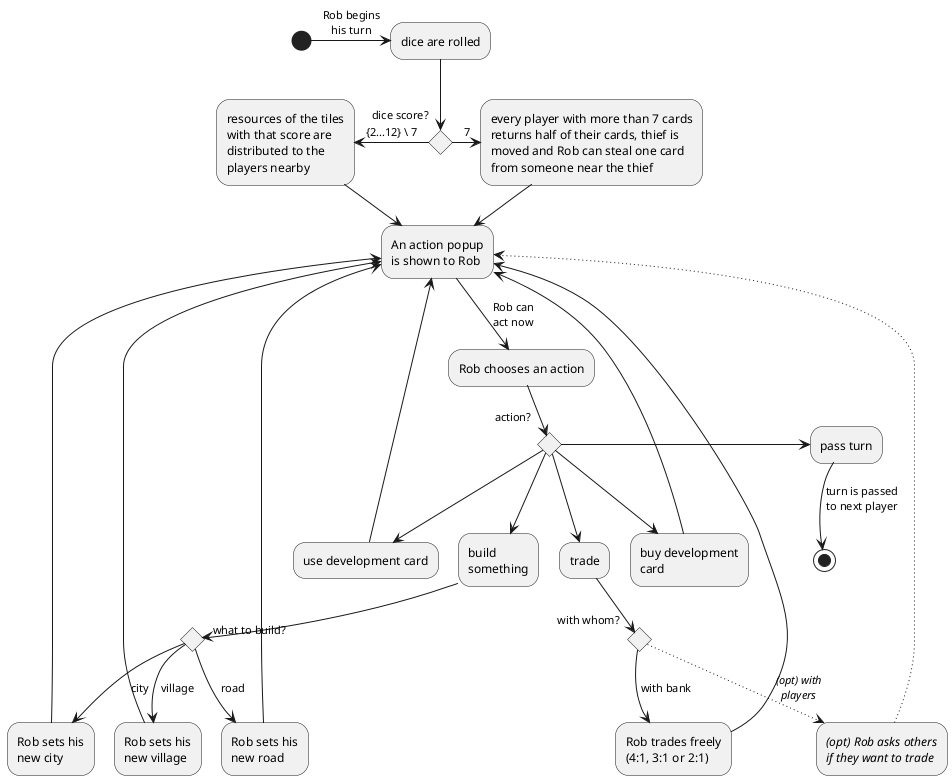 @startuml

(*)  -> [Rob begins\nhis turn] "dice are rolled"
if dice score? then
    -left-> [{2...12} \ 7] "resources of the tiles\nwith that score are
                        distributed to the\nplayers nearby" as diceAll
    else
    -right-> [7] "every player with more than 7 cards
            returns half of their cards, thief is
            moved and Rob can steal one card
            from someone near the thief" as dice7

endif

diceAll --> "An action popup\nis shown to Rob" as action
dice7 --> action
action --> [Rob can\nact now] "Rob chooses an action"

if action? then
    --> build\nsomething
    if "what to build?"
        --> [village] Rob sets his\nnew village
        --> action
        else
        --> [road] Rob sets his\nnew road
        --> action
        else
        --> [city] Rob sets his\nnew city
        --> action
    endif

    else
    --> trade
    if "with whom?"
        --> [with bank] Rob trades freely\n(4:1, 3:1 or 2:1)
/'        if "has port?"
            --> [no] "4:1 trading"
            --> action
            else
            --> [normal\nport] "3:1 trading"
            --> action
            else
            --> [specific\nport] "2:1 trading"
            --> action
        endif'/
        --> action

        else
        ..> [<i>(opt) with\n<i>players] "<i>(opt) Rob asks others
                                   <i>if they want to trade"
        ..> action
    endif

    else
    --> buy development\ncard
    --> action
    else
    --> use development card
    --> action
    else
    -right-> "pass turn"
    --> [turn is passed\nto next player] (*)
@enduml